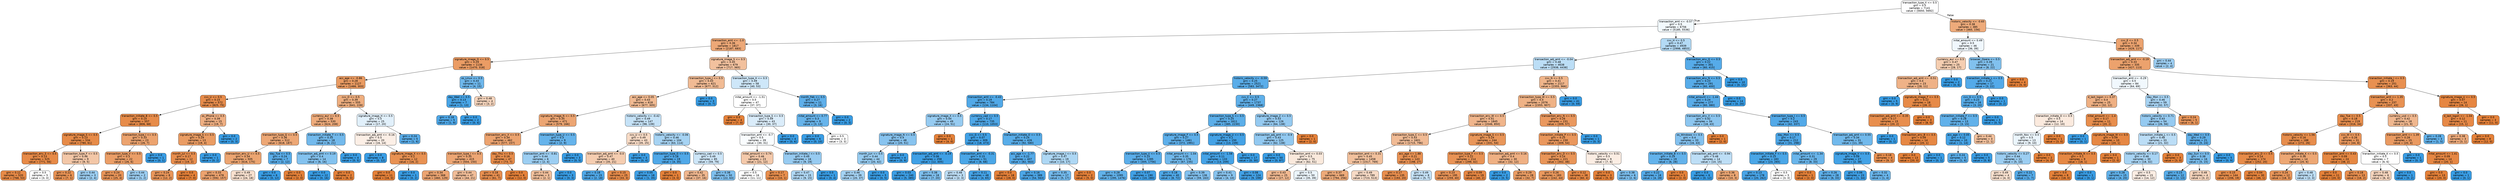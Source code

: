 digraph Tree {
node [shape=box, style="filled, rounded", color="black", fontname="helvetica"] ;
edge [fontname="helvetica"] ;
0 [label="transaction_type_X <= 0.5\ngini = 0.5\nsamples = 7141\nvalue = [5650, 5692]", fillcolor="#fefeff"] ;
1 [label="transaction_amt <= -0.57\ngini = 0.5\nsamples = 6756\nvalue = [5185, 5536]", fillcolor="#f2f9fd"] ;
0 -> 1 [labeldistance=2.5, labelangle=45, headlabel="True"] ;
2 [label="transaction_amt <= -1.0\ngini = 0.36\nsamples = 1817\nvalue = [2187, 683]", fillcolor="#eda877"] ;
1 -> 2 ;
3 [label="signature_image_Q <= 0.5\ngini = 0.29\nsamples = 1138\nvalue = [1470, 318]", fillcolor="#eb9c64"] ;
2 -> 3 ;
4 [label="acc_age <= -0.86\ngini = 0.28\nsamples = 1127\nvalue = [1466, 303]", fillcolor="#ea9b62"] ;
3 -> 4 ;
5 [label="cvv_U <= 0.5\ngini = 0.15\nsamples = 572\nvalue = [825, 75]", fillcolor="#e78c4b"] ;
4 -> 5 ;
6 [label="tranaction_initiate_B <= 0.5\ngini = 0.14\nsamples = 557\nvalue = [806, 68]", fillcolor="#e78c4a"] ;
5 -> 6 ;
7 [label="signature_image_S <= 0.5\ngini = 0.13\nsamples = 534\nvalue = [780, 61]", fillcolor="#e78b48"] ;
6 -> 7 ;
8 [label="transaction_env_S <= 0.5\ngini = 0.13\nsamples = 525\nvalue = [771, 56]", fillcolor="#e78a47"] ;
7 -> 8 ;
9 [label="gini = 0.12\nsamples = 520\nvalue = [768, 53]", fillcolor="#e78a47"] ;
8 -> 9 ;
10 [label="gini = 0.5\nsamples = 5\nvalue = [3, 3]", fillcolor="#ffffff"] ;
8 -> 10 ;
11 [label="transaction_type_F <= 0.5\ngini = 0.46\nsamples = 9\nvalue = [9, 5]", fillcolor="#f3c7a7"] ;
7 -> 11 ;
12 [label="gini = 0.22\nsamples = 6\nvalue = [7, 1]", fillcolor="#e99355"] ;
11 -> 12 ;
13 [label="gini = 0.44\nsamples = 3\nvalue = [2, 4]", fillcolor="#9ccef2"] ;
11 -> 13 ;
14 [label="transaction_type_I <= 0.5\ngini = 0.33\nsamples = 23\nvalue = [26, 7]", fillcolor="#eca36e"] ;
6 -> 14 ;
15 [label="transaction_type_V <= 0.5\ngini = 0.3\nsamples = 22\nvalue = [26, 6]", fillcolor="#eb9e67"] ;
14 -> 15 ;
16 [label="gini = 0.24\nsamples = 20\nvalue = [25, 4]", fillcolor="#e99559"] ;
15 -> 16 ;
17 [label="gini = 0.44\nsamples = 2\nvalue = [1, 2]", fillcolor="#9ccef2"] ;
15 -> 17 ;
18 [label="gini = 0.0\nsamples = 1\nvalue = [0, 1]", fillcolor="#399de5"] ;
14 -> 18 ;
19 [label="os_iPhone <= 0.5\ngini = 0.39\nsamples = 15\nvalue = [19, 7]", fillcolor="#efaf82"] ;
5 -> 19 ;
20 [label="signature_image_S <= 0.5\ngini = 0.29\nsamples = 13\nvalue = [19, 4]", fillcolor="#ea9c63"] ;
19 -> 20 ;
21 [label="month_Jul <= 0.5\ngini = 0.17\nsamples = 12\nvalue = [19, 2]", fillcolor="#e88e4e"] ;
20 -> 21 ;
22 [label="gini = 0.24\nsamples = 8\nvalue = [12, 2]", fillcolor="#e9965a"] ;
21 -> 22 ;
23 [label="gini = 0.0\nsamples = 4\nvalue = [7, 0]", fillcolor="#e58139"] ;
21 -> 23 ;
24 [label="gini = 0.0\nsamples = 1\nvalue = [0, 2]", fillcolor="#399de5"] ;
20 -> 24 ;
25 [label="gini = 0.0\nsamples = 2\nvalue = [0, 3]", fillcolor="#399de5"] ;
19 -> 25 ;
26 [label="cvv_O <= 0.5\ngini = 0.39\nsamples = 555\nvalue = [641, 228]", fillcolor="#eeae7f"] ;
4 -> 26 ;
27 [label="currency_eur <= 0.5\ngini = 0.38\nsamples = 530\nvalue = [624, 208]", fillcolor="#eeab7b"] ;
26 -> 27 ;
28 [label="transaction_type_Q <= 0.5\ngini = 0.36\nsamples = 512\nvalue = [618, 187]", fillcolor="#eda775"] ;
27 -> 28 ;
29 [label="transaction_env_U <= 0.5\ngini = 0.34\nsamples = 505\nvalue = [616, 175]", fillcolor="#eca571"] ;
28 -> 29 ;
30 [label="gini = 0.33\nsamples = 478\nvalue = [592, 157]", fillcolor="#eca26e"] ;
29 -> 30 ;
31 [label="gini = 0.49\nsamples = 27\nvalue = [24, 18]", fillcolor="#f8e0ce"] ;
29 -> 31 ;
32 [label="day_Tue <= 0.5\ngini = 0.24\nsamples = 7\nvalue = [2, 12]", fillcolor="#5aade9"] ;
28 -> 32 ;
33 [label="gini = 0.0\nsamples = 6\nvalue = [0, 12]", fillcolor="#399de5"] ;
32 -> 33 ;
34 [label="gini = 0.0\nsamples = 1\nvalue = [2, 0]", fillcolor="#e58139"] ;
32 -> 34 ;
35 [label="tranaction_initiate_T <= 0.5\ngini = 0.35\nsamples = 18\nvalue = [6, 21]", fillcolor="#72b9ec"] ;
27 -> 35 ;
36 [label="transaction_adj_amt <= 0.19\ngini = 0.4\nsamples = 14\nvalue = [6, 16]", fillcolor="#83c2ef"] ;
35 -> 36 ;
37 [label="gini = 0.0\nsamples = 12\nvalue = [0, 16]", fillcolor="#399de5"] ;
36 -> 37 ;
38 [label="gini = 0.0\nsamples = 2\nvalue = [6, 0]", fillcolor="#e58139"] ;
36 -> 38 ;
39 [label="gini = 0.0\nsamples = 4\nvalue = [0, 5]", fillcolor="#399de5"] ;
35 -> 39 ;
40 [label="signature_image_H <= 0.5\ngini = 0.5\nsamples = 25\nvalue = [17, 20]", fillcolor="#e1f0fb"] ;
26 -> 40 ;
41 [label="transaction_adj_amt <= -0.16\ngini = 0.5\nsamples = 20\nvalue = [16, 14]", fillcolor="#fcefe6"] ;
40 -> 41 ;
42 [label="gini = 0.0\nsamples = 8\nvalue = [0, 12]", fillcolor="#399de5"] ;
41 -> 42 ;
43 [label="signature_image_X <= 0.5\ngini = 0.2\nsamples = 12\nvalue = [16, 2]", fillcolor="#e89152"] ;
41 -> 43 ;
44 [label="gini = 0.0\nsamples = 11\nvalue = [16, 0]", fillcolor="#e58139"] ;
43 -> 44 ;
45 [label="gini = 0.0\nsamples = 1\nvalue = [0, 2]", fillcolor="#399de5"] ;
43 -> 45 ;
46 [label="gini = 0.24\nsamples = 5\nvalue = [1, 6]", fillcolor="#5aade9"] ;
40 -> 46 ;
47 [label="os_Linux <= 0.5\ngini = 0.33\nsamples = 11\nvalue = [4, 15]", fillcolor="#6eb7ec"] ;
3 -> 47 ;
48 [label="day_Wed <= 0.5\ngini = 0.13\nsamples = 7\nvalue = [1, 13]", fillcolor="#48a5e7"] ;
47 -> 48 ;
49 [label="gini = 0.18\nsamples = 5\nvalue = [1, 9]", fillcolor="#4fa8e8"] ;
48 -> 49 ;
50 [label="gini = 0.0\nsamples = 2\nvalue = [0, 4]", fillcolor="#399de5"] ;
48 -> 50 ;
51 [label="gini = 0.48\nsamples = 4\nvalue = [3, 2]", fillcolor="#f6d5bd"] ;
47 -> 51 ;
52 [label="signature_image_S <= 0.5\ngini = 0.45\nsamples = 679\nvalue = [717, 365]", fillcolor="#f2c19e"] ;
2 -> 52 ;
53 [label="transaction_type_J <= 0.5\ngini = 0.43\nsamples = 621\nvalue = [677, 312]", fillcolor="#f1bb94"] ;
52 -> 53 ;
54 [label="acc_age <= 0.05\ngini = 0.43\nsamples = 618\nvalue = [677, 305]", fillcolor="#f1ba92"] ;
53 -> 54 ;
55 [label="signature_image_N <= 0.5\ngini = 0.35\nsamples = 471\nvalue = [579, 166]", fillcolor="#eca572"] ;
54 -> 55 ;
56 [label="transaction_env_X <= 0.5\ngini = 0.34\nsamples = 462\nvalue = [577, 157]", fillcolor="#eca36f"] ;
55 -> 56 ;
57 [label="transaction_type_I <= 0.5\ngini = 0.35\nsamples = 415\nvalue = [504, 150]", fillcolor="#eda674"] ;
56 -> 57 ;
58 [label="gini = 0.34\nsamples = 368\nvalue = [460, 129]", fillcolor="#eca471"] ;
57 -> 58 ;
59 [label="gini = 0.44\nsamples = 47\nvalue = [44, 21]", fillcolor="#f1bd98"] ;
57 -> 59 ;
60 [label="day_Thu <= 0.5\ngini = 0.16\nsamples = 47\nvalue = [73, 7]", fillcolor="#e78d4c"] ;
56 -> 60 ;
61 [label="gini = 0.18\nsamples = 41\nvalue = [61, 7]", fillcolor="#e88f50"] ;
60 -> 61 ;
62 [label="gini = 0.0\nsamples = 6\nvalue = [12, 0]", fillcolor="#e58139"] ;
60 -> 62 ;
63 [label="transaction_type_U <= 0.5\ngini = 0.3\nsamples = 9\nvalue = [2, 9]", fillcolor="#65b3eb"] ;
55 -> 63 ;
64 [label="transaction_amt <= -0.81\ngini = 0.44\nsamples = 6\nvalue = [2, 4]", fillcolor="#9ccef2"] ;
63 -> 64 ;
65 [label="gini = 0.44\nsamples = 3\nvalue = [2, 1]", fillcolor="#f2c09c"] ;
64 -> 65 ;
66 [label="gini = 0.0\nsamples = 3\nvalue = [0, 3]", fillcolor="#399de5"] ;
64 -> 66 ;
67 [label="gini = 0.0\nsamples = 3\nvalue = [0, 5]", fillcolor="#399de5"] ;
63 -> 67 ;
68 [label="historic_velocity <= -0.42\ngini = 0.49\nsamples = 147\nvalue = [98, 139]", fillcolor="#c5e2f7"] ;
54 -> 68 ;
69 [label="cvv_U <= 0.5\ngini = 0.49\nsamples = 43\nvalue = [35, 25]", fillcolor="#f8dbc6"] ;
68 -> 69 ;
70 [label="transaction_adj_amt <= -0.0\ngini = 0.47\nsamples = 40\nvalue = [35, 21]", fillcolor="#f5cdb0"] ;
69 -> 70 ;
71 [label="gini = 0.18\nsamples = 15\nvalue = [2, 18]", fillcolor="#4fa8e8"] ;
70 -> 71 ;
72 [label="gini = 0.15\nsamples = 25\nvalue = [33, 3]", fillcolor="#e78c4b"] ;
70 -> 72 ;
73 [label="gini = 0.0\nsamples = 3\nvalue = [0, 4]", fillcolor="#399de5"] ;
69 -> 73 ;
74 [label="historic_velocity <= -0.06\ngini = 0.46\nsamples = 104\nvalue = [63, 114]", fillcolor="#a6d3f3"] ;
68 -> 74 ;
75 [label="transaction_type_G <= 0.5\ngini = 0.18\nsamples = 19\nvalue = [4, 35]", fillcolor="#50a8e8"] ;
74 -> 75 ;
76 [label="gini = 0.05\nsamples = 18\nvalue = [1, 35]", fillcolor="#3fa0e6"] ;
75 -> 76 ;
77 [label="gini = 0.0\nsamples = 1\nvalue = [3, 0]", fillcolor="#e58139"] ;
75 -> 77 ;
78 [label="currency_cad <= 0.5\ngini = 0.49\nsamples = 85\nvalue = [59, 79]", fillcolor="#cde6f8"] ;
74 -> 78 ;
79 [label="gini = 0.42\nsamples = 35\nvalue = [37, 16]", fillcolor="#f0b78f"] ;
78 -> 79 ;
80 [label="gini = 0.38\nsamples = 50\nvalue = [22, 63]", fillcolor="#7ebfee"] ;
78 -> 80 ;
81 [label="gini = 0.0\nsamples = 3\nvalue = [0, 7]", fillcolor="#399de5"] ;
53 -> 81 ;
82 [label="transaction_type_H <= 0.5\ngini = 0.49\nsamples = 58\nvalue = [40, 53]", fillcolor="#cee7f9"] ;
52 -> 82 ;
83 [label="inital_amount <= -1.51\ngini = 0.5\nsamples = 47\nvalue = [37, 37]", fillcolor="#ffffff"] ;
82 -> 83 ;
84 [label="gini = 0.0\nsamples = 4\nvalue = [7, 0]", fillcolor="#e58139"] ;
83 -> 84 ;
85 [label="transaction_type_S <= 0.5\ngini = 0.49\nsamples = 43\nvalue = [30, 37]", fillcolor="#daecfa"] ;
83 -> 85 ;
86 [label="transaction_amt <= -0.7\ngini = 0.5\nsamples = 39\nvalue = [30, 31]", fillcolor="#f9fcfe"] ;
85 -> 86 ;
87 [label="inital_amount <= 0.74\ngini = 0.46\nsamples = 23\nvalue = [21, 12]", fillcolor="#f4c9aa"] ;
86 -> 87 ;
88 [label="gini = 0.5\nsamples = 16\nvalue = [11, 11]", fillcolor="#ffffff"] ;
87 -> 88 ;
89 [label="gini = 0.17\nsamples = 7\nvalue = [10, 1]", fillcolor="#e88e4d"] ;
87 -> 89 ;
90 [label="tranaction_initiate_I <= 0.5\ngini = 0.44\nsamples = 16\nvalue = [9, 19]", fillcolor="#97cbf1"] ;
86 -> 90 ;
91 [label="gini = 0.47\nsamples = 15\nvalue = [9, 15]", fillcolor="#b0d8f5"] ;
90 -> 91 ;
92 [label="gini = 0.0\nsamples = 1\nvalue = [0, 4]", fillcolor="#399de5"] ;
90 -> 92 ;
93 [label="gini = 0.0\nsamples = 4\nvalue = [0, 6]", fillcolor="#399de5"] ;
85 -> 93 ;
94 [label="month_Feb <= 0.5\ngini = 0.27\nsamples = 11\nvalue = [3, 16]", fillcolor="#5eafea"] ;
82 -> 94 ;
95 [label="inital_amount <= 0.77\ngini = 0.3\nsamples = 9\nvalue = [3, 13]", fillcolor="#67b4eb"] ;
94 -> 95 ;
96 [label="gini = 0.0\nsamples = 6\nvalue = [0, 10]", fillcolor="#399de5"] ;
95 -> 96 ;
97 [label="gini = 0.5\nsamples = 3\nvalue = [3, 3]", fillcolor="#ffffff"] ;
95 -> 97 ;
98 [label="gini = 0.0\nsamples = 2\nvalue = [0, 3]", fillcolor="#399de5"] ;
94 -> 98 ;
99 [label="cvv_H <= 0.5\ngini = 0.47\nsamples = 4939\nvalue = [2998, 4853]", fillcolor="#b3daf5"] ;
1 -> 99 ;
100 [label="transaction_adj_amt <= -0.04\ngini = 0.48\nsamples = 4638\nvalue = [2938, 4438]", fillcolor="#bcdef6"] ;
99 -> 100 ;
101 [label="historic_velocity <= -0.59\ngini = 0.25\nsamples = 2521\nvalue = [583, 3472]", fillcolor="#5aade9"] ;
100 -> 101 ;
102 [label="transaction_amt <= -0.43\ngini = 0.19\nsamples = 784\nvalue = [134, 1104]", fillcolor="#51a9e8"] ;
101 -> 102 ;
103 [label="signature_image_X <= 0.5\ngini = 0.44\nsamples = 49\nvalue = [24, 51]", fillcolor="#96cbf1"] ;
102 -> 103 ;
104 [label="signature_image_N <= 0.5\ngini = 0.4\nsamples = 48\nvalue = [20, 51]", fillcolor="#87c3ef"] ;
103 -> 104 ;
105 [label="month_Jun <= 0.5\ngini = 0.44\nsamples = 44\nvalue = [20, 42]", fillcolor="#97ccf1"] ;
104 -> 105 ;
106 [label="gini = 0.46\nsamples = 39\nvalue = [20, 37]", fillcolor="#a4d2f3"] ;
105 -> 106 ;
107 [label="gini = 0.0\nsamples = 5\nvalue = [0, 5]", fillcolor="#399de5"] ;
105 -> 107 ;
108 [label="gini = 0.0\nsamples = 4\nvalue = [0, 9]", fillcolor="#399de5"] ;
104 -> 108 ;
109 [label="gini = 0.0\nsamples = 1\nvalue = [4, 0]", fillcolor="#e58139"] ;
103 -> 109 ;
110 [label="currency_cad <= 0.5\ngini = 0.17\nsamples = 735\nvalue = [110, 1053]", fillcolor="#4ea7e8"] ;
102 -> 110 ;
111 [label="cvv_G <= 0.5\ngini = 0.07\nsamples = 309\nvalue = [18, 473]", fillcolor="#41a1e6"] ;
110 -> 111 ;
112 [label="transaction_adj_amt <= -0.19\ngini = 0.06\nsamples = 258\nvalue = [12, 405]", fillcolor="#3fa0e6"] ;
111 -> 112 ;
113 [label="gini = 0.03\nsamples = 240\nvalue = [5, 385]", fillcolor="#3c9ee5"] ;
112 -> 113 ;
114 [label="gini = 0.38\nsamples = 18\nvalue = [7, 20]", fillcolor="#7ebfee"] ;
112 -> 114 ;
115 [label="transaction_amt <= -0.31\ngini = 0.15\nsamples = 51\nvalue = [6, 68]", fillcolor="#4aa6e7"] ;
111 -> 115 ;
116 [label="gini = 0.48\nsamples = 3\nvalue = [2, 3]", fillcolor="#bddef6"] ;
115 -> 116 ;
117 [label="gini = 0.11\nsamples = 48\nvalue = [4, 65]", fillcolor="#45a3e7"] ;
115 -> 117 ;
118 [label="tranaction_initiate_O <= 0.5\ngini = 0.24\nsamples = 426\nvalue = [92, 580]", fillcolor="#58ade9"] ;
110 -> 118 ;
119 [label="acc_age <= -1.77\ngini = 0.22\nsamples = 407\nvalue = [82, 563]", fillcolor="#56abe9"] ;
118 -> 119 ;
120 [label="gini = 0.0\nsamples = 18\nvalue = [28, 0]", fillcolor="#e58139"] ;
119 -> 120 ;
121 [label="gini = 0.16\nsamples = 389\nvalue = [54, 563]", fillcolor="#4ca6e7"] ;
119 -> 121 ;
122 [label="signature_image_I <= 0.5\ngini = 0.47\nsamples = 19\nvalue = [10, 17]", fillcolor="#add7f4"] ;
118 -> 122 ;
123 [label="gini = 0.35\nsamples = 17\nvalue = [5, 17]", fillcolor="#73baed"] ;
122 -> 123 ;
124 [label="gini = 0.0\nsamples = 2\nvalue = [5, 0]", fillcolor="#e58139"] ;
122 -> 124 ;
125 [label="cvv_C <= 0.5\ngini = 0.27\nsamples = 1737\nvalue = [449, 2368]", fillcolor="#5fb0ea"] ;
101 -> 125 ;
126 [label="transaction_type_S <= 0.5\ngini = 0.25\nsamples = 1611\nvalue = [385, 2230]", fillcolor="#5baee9"] ;
125 -> 126 ;
127 [label="signature_image_F <= 0.5\ngini = 0.27\nsamples = 1461\nvalue = [372, 1991]", fillcolor="#5eafea"] ;
126 -> 127 ;
128 [label="transaction_type_U <= 0.5\ngini = 0.25\nsamples = 1285\nvalue = [305, 1756]", fillcolor="#5baeea"] ;
127 -> 128 ;
129 [label="gini = 0.28\nsamples = 1095\nvalue = [295, 1476]", fillcolor="#61b1ea"] ;
128 -> 129 ;
130 [label="gini = 0.07\nsamples = 190\nvalue = [10, 280]", fillcolor="#40a0e6"] ;
128 -> 130 ;
131 [label="inital_amount <= -1.04\ngini = 0.35\nsamples = 176\nvalue = [67, 235]", fillcolor="#71b9ec"] ;
127 -> 131 ;
132 [label="gini = 0.18\nsamples = 40\nvalue = [8, 72]", fillcolor="#4fa8e8"] ;
131 -> 132 ;
133 [label="gini = 0.39\nsamples = 136\nvalue = [59, 163]", fillcolor="#81c0ee"] ;
131 -> 133 ;
134 [label="signature_image_U <= 0.5\ngini = 0.1\nsamples = 150\nvalue = [13, 239]", fillcolor="#44a2e6"] ;
126 -> 134 ;
135 [label="inital_amount <= -1.58\ngini = 0.11\nsamples = 133\nvalue = [13, 209]", fillcolor="#45a3e7"] ;
134 -> 135 ;
136 [label="gini = 0.41\nsamples = 9\nvalue = [4, 10]", fillcolor="#88c4ef"] ;
135 -> 136 ;
137 [label="gini = 0.08\nsamples = 124\nvalue = [9, 199]", fillcolor="#42a1e6"] ;
135 -> 137 ;
138 [label="gini = 0.0\nsamples = 17\nvalue = [0, 30]", fillcolor="#399de5"] ;
134 -> 138 ;
139 [label="signature_image_Z <= 0.5\ngini = 0.43\nsamples = 126\nvalue = [64, 138]", fillcolor="#95caf1"] ;
125 -> 139 ;
140 [label="transaction_adj_amt <= -0.9\ngini = 0.43\nsamples = 125\nvalue = [62, 138]", fillcolor="#92c9f1"] ;
139 -> 140 ;
141 [label="gini = 0.0\nsamples = 50\nvalue = [0, 87]", fillcolor="#399de5"] ;
140 -> 141 ;
142 [label="transaction_amt <= 0.03\ngini = 0.5\nsamples = 75\nvalue = [62, 51]", fillcolor="#fae9dc"] ;
140 -> 142 ;
143 [label="gini = 0.43\nsamples = 25\nvalue = [27, 12]", fillcolor="#f1b991"] ;
142 -> 143 ;
144 [label="gini = 0.5\nsamples = 50\nvalue = [35, 39]", fillcolor="#ebf5fc"] ;
142 -> 144 ;
145 [label="gini = 0.0\nsamples = 1\nvalue = [2, 0]", fillcolor="#e58139"] ;
139 -> 145 ;
146 [label="cvv_N <= 0.5\ngini = 0.41\nsamples = 2117\nvalue = [2355, 966]", fillcolor="#f0b58a"] ;
100 -> 146 ;
147 [label="transaction_type_W <= 0.5\ngini = 0.4\nsamples = 2076\nvalue = [2355, 907]", fillcolor="#efb285"] ;
146 -> 147 ;
148 [label="transaction_env_W <= 0.5\ngini = 0.41\nsamples = 1845\nvalue = [2046, 850]", fillcolor="#f0b58b"] ;
147 -> 148 ;
149 [label="transaction_type_C <= 0.5\ngini = 0.43\nsamples = 1601\nvalue = [1715, 796]", fillcolor="#f1bb95"] ;
148 -> 149 ;
150 [label="transaction_amt <= 0.31\ngini = 0.45\nsamples = 1458\nvalue = [1517, 769]", fillcolor="#f2c19d"] ;
149 -> 150 ;
151 [label="gini = 0.37\nsamples = 669\nvalue = [794, 256]", fillcolor="#edaa79"] ;
150 -> 151 ;
152 [label="gini = 0.49\nsamples = 789\nvalue = [723, 513]", fillcolor="#f7dac5"] ;
150 -> 152 ;
153 [label="acc_age <= 1.88\ngini = 0.21\nsamples = 143\nvalue = [198, 27]", fillcolor="#e99254"] ;
149 -> 153 ;
154 [label="gini = 0.17\nsamples = 135\nvalue = [193, 20]", fillcolor="#e88e4e"] ;
153 -> 154 ;
155 [label="gini = 0.49\nsamples = 8\nvalue = [5, 7]", fillcolor="#c6e3f8"] ;
153 -> 155 ;
156 [label="signature_image_S <= 0.5\ngini = 0.24\nsamples = 244\nvalue = [331, 54]", fillcolor="#e99659"] ;
148 -> 156 ;
157 [label="transaction_type_F <= 0.5\ngini = 0.22\nsamples = 214\nvalue = [299, 42]", fillcolor="#e99355"] ;
156 -> 157 ;
158 [label="gini = 0.23\nsamples = 195\nvalue = [259, 40]", fillcolor="#e99458"] ;
157 -> 158 ;
159 [label="gini = 0.09\nsamples = 19\nvalue = [40, 2]", fillcolor="#e68743"] ;
157 -> 159 ;
160 [label="transaction_adj_amt <= 0.16\ngini = 0.4\nsamples = 30\nvalue = [32, 12]", fillcolor="#efb083"] ;
156 -> 160 ;
161 [label="gini = 0.0\nsamples = 2\nvalue = [0, 5]", fillcolor="#399de5"] ;
160 -> 161 ;
162 [label="gini = 0.29\nsamples = 28\nvalue = [32, 7]", fillcolor="#eb9d64"] ;
160 -> 162 ;
163 [label="transaction_env_N <= 0.5\ngini = 0.26\nsamples = 231\nvalue = [309, 57]", fillcolor="#ea985e"] ;
147 -> 163 ;
164 [label="tranaction_initiate_P <= 0.5\ngini = 0.25\nsamples = 230\nvalue = [309, 54]", fillcolor="#ea975c"] ;
163 -> 164 ;
165 [label="transaction_env_D <= 0.5\ngini = 0.24\nsamples = 221\nvalue = [302, 48]", fillcolor="#e99558"] ;
164 -> 165 ;
166 [label="gini = 0.26\nsamples = 183\nvalue = [242, 44]", fillcolor="#ea985d"] ;
165 -> 166 ;
167 [label="gini = 0.12\nsamples = 38\nvalue = [60, 4]", fillcolor="#e78946"] ;
165 -> 167 ;
168 [label="historic_velocity <= 0.51\ngini = 0.5\nsamples = 9\nvalue = [7, 6]", fillcolor="#fbede3"] ;
164 -> 168 ;
169 [label="gini = 0.0\nsamples = 3\nvalue = [5, 0]", fillcolor="#e58139"] ;
168 -> 169 ;
170 [label="gini = 0.38\nsamples = 6\nvalue = [2, 6]", fillcolor="#7bbeee"] ;
168 -> 170 ;
171 [label="gini = 0.0\nsamples = 1\nvalue = [0, 3]", fillcolor="#399de5"] ;
163 -> 171 ;
172 [label="gini = 0.0\nsamples = 41\nvalue = [0, 59]", fillcolor="#399de5"] ;
146 -> 172 ;
173 [label="transaction_env_Q <= 0.5\ngini = 0.22\nsamples = 301\nvalue = [60, 415]", fillcolor="#56abe9"] ;
99 -> 173 ;
174 [label="transaction_env_N <= 0.5\ngini = 0.23\nsamples = 291\nvalue = [60, 400]", fillcolor="#57ace9"] ;
173 -> 174 ;
175 [label="inital_amount <= -1.44\ngini = 0.24\nsamples = 277\nvalue = [60, 380]", fillcolor="#58ace9"] ;
174 -> 175 ;
176 [label="transaction_env_X <= 0.5\ngini = 0.42\nsamples = 34\nvalue = [18, 43]", fillcolor="#8cc6f0"] ;
175 -> 176 ;
177 [label="os_Windows <= 0.5\ngini = 0.4\nsamples = 33\nvalue = [16, 43]", fillcolor="#83c1ef"] ;
176 -> 177 ;
178 [label="tranaction_initiate_B <= 0.5\ngini = 0.29\nsamples = 19\nvalue = [6, 28]", fillcolor="#63b2eb"] ;
177 -> 178 ;
179 [label="gini = 0.22\nsamples = 18\nvalue = [4, 28]", fillcolor="#55abe9"] ;
178 -> 179 ;
180 [label="gini = 0.0\nsamples = 1\nvalue = [2, 0]", fillcolor="#e58139"] ;
178 -> 180 ;
181 [label="transaction_adj_amt <= -0.94\ngini = 0.48\nsamples = 14\nvalue = [10, 15]", fillcolor="#bddef6"] ;
177 -> 181 ;
182 [label="gini = 0.0\nsamples = 6\nvalue = [0, 12]", fillcolor="#399de5"] ;
181 -> 182 ;
183 [label="gini = 0.36\nsamples = 8\nvalue = [10, 3]", fillcolor="#eda774"] ;
181 -> 183 ;
184 [label="gini = 0.0\nsamples = 1\nvalue = [2, 0]", fillcolor="#e58139"] ;
176 -> 184 ;
185 [label="transaction_type_I <= 0.5\ngini = 0.2\nsamples = 243\nvalue = [42, 337]", fillcolor="#52a9e8"] ;
175 -> 185 ;
186 [label="day_Mon <= 0.5\ngini = 0.17\nsamples = 212\nvalue = [31, 298]", fillcolor="#4ea7e8"] ;
185 -> 186 ;
187 [label="tranaction_initiate_F <= 0.5\ngini = 0.15\nsamples = 183\nvalue = [23, 265]", fillcolor="#4aa6e7"] ;
186 -> 187 ;
188 [label="gini = 0.13\nsamples = 178\nvalue = [20, 262]", fillcolor="#48a4e7"] ;
187 -> 188 ;
189 [label="gini = 0.5\nsamples = 5\nvalue = [3, 3]", fillcolor="#ffffff"] ;
187 -> 189 ;
190 [label="inital_amount <= -1.34\ngini = 0.31\nsamples = 29\nvalue = [8, 33]", fillcolor="#69b5eb"] ;
186 -> 190 ;
191 [label="gini = 0.0\nsamples = 1\nvalue = [2, 0]", fillcolor="#e58139"] ;
190 -> 191 ;
192 [label="gini = 0.26\nsamples = 28\nvalue = [6, 33]", fillcolor="#5dafea"] ;
190 -> 192 ;
193 [label="transaction_adj_amt <= 0.55\ngini = 0.34\nsamples = 31\nvalue = [11, 39]", fillcolor="#71b9ec"] ;
185 -> 193 ;
194 [label="signature_image_V <= 0.5\ngini = 0.09\nsamples = 27\nvalue = [2, 38]", fillcolor="#43a2e6"] ;
193 -> 194 ;
195 [label="gini = 0.06\nsamples = 23\nvalue = [1, 34]", fillcolor="#3fa0e6"] ;
194 -> 195 ;
196 [label="gini = 0.32\nsamples = 4\nvalue = [1, 4]", fillcolor="#6ab6ec"] ;
194 -> 196 ;
197 [label="gini = 0.18\nsamples = 4\nvalue = [9, 1]", fillcolor="#e88f4f"] ;
193 -> 197 ;
198 [label="gini = 0.0\nsamples = 14\nvalue = [0, 20]", fillcolor="#399de5"] ;
174 -> 198 ;
199 [label="gini = 0.0\nsamples = 10\nvalue = [0, 15]", fillcolor="#399de5"] ;
173 -> 199 ;
200 [label="historic_velocity <= -0.65\ngini = 0.38\nsamples = 385\nvalue = [465, 156]", fillcolor="#eeab7b"] ;
0 -> 200 [labeldistance=2.5, labelangle=-45, headlabel="False"] ;
201 [label="inital_amount <= 0.49\ngini = 0.5\nsamples = 46\nvalue = [36, 39]", fillcolor="#f0f7fd"] ;
200 -> 201 ;
202 [label="currency_eur <= 0.5\ngini = 0.47\nsamples = 25\nvalue = [28, 17]", fillcolor="#f5ceb1"] ;
201 -> 202 ;
203 [label="transaction_adj_amt <= -0.51\ngini = 0.4\nsamples = 23\nvalue = [28, 11]", fillcolor="#efb287"] ;
202 -> 203 ;
204 [label="gini = 0.0\nsamples = 5\nvalue = [0, 9]", fillcolor="#399de5"] ;
203 -> 204 ;
205 [label="signature_image_F <= 0.5\ngini = 0.12\nsamples = 18\nvalue = [28, 2]", fillcolor="#e78a47"] ;
203 -> 205 ;
206 [label="transaction_adj_amt <= -0.35\ngini = 0.17\nsamples = 15\nvalue = [20, 2]", fillcolor="#e88e4d"] ;
205 -> 206 ;
207 [label="gini = 0.0\nsamples = 1\nvalue = [0, 1]", fillcolor="#399de5"] ;
206 -> 207 ;
208 [label="transaction_env_B <= 0.5\ngini = 0.09\nsamples = 14\nvalue = [20, 1]", fillcolor="#e68743"] ;
206 -> 208 ;
209 [label="gini = 0.0\nsamples = 13\nvalue = [20, 0]", fillcolor="#e58139"] ;
208 -> 209 ;
210 [label="gini = 0.0\nsamples = 1\nvalue = [0, 1]", fillcolor="#399de5"] ;
208 -> 210 ;
211 [label="gini = 0.0\nsamples = 3\nvalue = [8, 0]", fillcolor="#e58139"] ;
205 -> 211 ;
212 [label="gini = 0.0\nsamples = 2\nvalue = [0, 6]", fillcolor="#399de5"] ;
202 -> 212 ;
213 [label="browser_Opera <= 0.5\ngini = 0.39\nsamples = 21\nvalue = [8, 22]", fillcolor="#81c1ee"] ;
201 -> 213 ;
214 [label="tranaction_initiate_L <= 0.5\ngini = 0.21\nsamples = 17\nvalue = [3, 22]", fillcolor="#54aae9"] ;
213 -> 214 ;
215 [label="cvv_G <= 0.5\ngini = 0.23\nsamples = 16\nvalue = [3, 20]", fillcolor="#57ace9"] ;
214 -> 215 ;
216 [label="tranaction_initiate_F <= 0.5\ngini = 0.28\nsamples = 13\nvalue = [3, 15]", fillcolor="#61b1ea"] ;
215 -> 216 ;
217 [label="acc_age <= 0.05\ngini = 0.12\nsamples = 10\nvalue = [1, 14]", fillcolor="#47a4e7"] ;
216 -> 217 ;
218 [label="gini = 0.24\nsamples = 5\nvalue = [1, 6]", fillcolor="#5aade9"] ;
217 -> 218 ;
219 [label="gini = 0.0\nsamples = 5\nvalue = [0, 8]", fillcolor="#399de5"] ;
217 -> 219 ;
220 [label="gini = 0.44\nsamples = 3\nvalue = [2, 1]", fillcolor="#f2c09c"] ;
216 -> 220 ;
221 [label="gini = 0.0\nsamples = 3\nvalue = [0, 5]", fillcolor="#399de5"] ;
215 -> 221 ;
222 [label="gini = 0.0\nsamples = 1\nvalue = [0, 2]", fillcolor="#399de5"] ;
214 -> 222 ;
223 [label="gini = 0.0\nsamples = 4\nvalue = [5, 0]", fillcolor="#e58139"] ;
213 -> 223 ;
224 [label="cvv_E <= 0.5\ngini = 0.34\nsamples = 339\nvalue = [429, 117]", fillcolor="#eca36f"] ;
200 -> 224 ;
225 [label="transaction_adj_amt <= -0.19\ngini = 0.33\nsamples = 335\nvalue = [427, 113]", fillcolor="#eca26d"] ;
224 -> 225 ;
226 [label="transaction_amt <= -0.29\ngini = 0.5\nsamples = 84\nvalue = [64, 69]", fillcolor="#f1f8fd"] ;
225 -> 226 ;
227 [label="d_last_logon <= 0.37\ngini = 0.4\nsamples = 25\nvalue = [32, 12]", fillcolor="#efb083"] ;
226 -> 227 ;
228 [label="tranaction_initiate_O <= 0.5\ngini = 0.5\nsamples = 14\nvalue = [12, 10]", fillcolor="#fbeade"] ;
227 -> 228 ;
229 [label="month_Nov <= 0.5\ngini = 0.5\nsamples = 13\nvalue = [9, 10]", fillcolor="#ebf5fc"] ;
228 -> 229 ;
230 [label="historic_velocity <= 0.27\ngini = 0.44\nsamples = 11\nvalue = [5, 10]", fillcolor="#9ccef2"] ;
229 -> 230 ;
231 [label="gini = 0.49\nsamples = 4\nvalue = [4, 3]", fillcolor="#f8e0ce"] ;
230 -> 231 ;
232 [label="gini = 0.22\nsamples = 7\nvalue = [1, 7]", fillcolor="#55abe9"] ;
230 -> 232 ;
233 [label="gini = 0.0\nsamples = 2\nvalue = [4, 0]", fillcolor="#e58139"] ;
229 -> 233 ;
234 [label="gini = 0.0\nsamples = 1\nvalue = [3, 0]", fillcolor="#e58139"] ;
228 -> 234 ;
235 [label="inital_amount <= -1.4\ngini = 0.17\nsamples = 11\nvalue = [20, 2]", fillcolor="#e88e4d"] ;
227 -> 235 ;
236 [label="gini = 0.0\nsamples = 1\nvalue = [0, 1]", fillcolor="#399de5"] ;
235 -> 236 ;
237 [label="signature_image_W <= 0.5\ngini = 0.09\nsamples = 10\nvalue = [20, 1]", fillcolor="#e68743"] ;
235 -> 237 ;
238 [label="tranaction_initiate_N <= 0.5\ngini = 0.1\nsamples = 9\nvalue = [18, 1]", fillcolor="#e68844"] ;
237 -> 238 ;
239 [label="gini = 0.0\nsamples = 8\nvalue = [18, 0]", fillcolor="#e58139"] ;
238 -> 239 ;
240 [label="gini = 0.0\nsamples = 1\nvalue = [0, 1]", fillcolor="#399de5"] ;
238 -> 240 ;
241 [label="gini = 0.0\nsamples = 1\nvalue = [2, 0]", fillcolor="#e58139"] ;
237 -> 241 ;
242 [label="day_Mon <= 0.5\ngini = 0.46\nsamples = 59\nvalue = [32, 57]", fillcolor="#a8d4f4"] ;
226 -> 242 ;
243 [label="historic_velocity <= 0.71\ngini = 0.43\nsamples = 54\nvalue = [26, 56]", fillcolor="#95caf1"] ;
242 -> 243 ;
244 [label="tranaction_initiate_L <= 0.5\ngini = 0.48\nsamples = 33\nvalue = [21, 32]", fillcolor="#bbddf6"] ;
243 -> 244 ;
245 [label="historic_velocity <= 0.17\ngini = 0.46\nsamples = 30\nvalue = [18, 32]", fillcolor="#a8d4f4"] ;
244 -> 245 ;
246 [label="gini = 0.28\nsamples = 15\nvalue = [4, 20]", fillcolor="#61b1ea"] ;
245 -> 246 ;
247 [label="gini = 0.5\nsamples = 15\nvalue = [14, 12]", fillcolor="#fbede3"] ;
245 -> 247 ;
248 [label="gini = 0.0\nsamples = 3\nvalue = [3, 0]", fillcolor="#e58139"] ;
244 -> 248 ;
249 [label="day_Wed <= 0.5\ngini = 0.29\nsamples = 21\nvalue = [5, 24]", fillcolor="#62b1ea"] ;
243 -> 249 ;
250 [label="day_Sun <= 0.5\ngini = 0.38\nsamples = 16\nvalue = [5, 15]", fillcolor="#7bbeee"] ;
249 -> 250 ;
251 [label="gini = 0.23\nsamples = 12\nvalue = [2, 13]", fillcolor="#57ace9"] ;
250 -> 251 ;
252 [label="gini = 0.48\nsamples = 4\nvalue = [3, 2]", fillcolor="#f6d5bd"] ;
250 -> 252 ;
253 [label="gini = 0.0\nsamples = 5\nvalue = [0, 9]", fillcolor="#399de5"] ;
249 -> 253 ;
254 [label="gini = 0.24\nsamples = 5\nvalue = [6, 1]", fillcolor="#e9965a"] ;
242 -> 254 ;
255 [label="tranaction_initiate_I <= 0.5\ngini = 0.19\nsamples = 251\nvalue = [363, 44]", fillcolor="#e89051"] ;
225 -> 255 ;
256 [label="transaction_amt <= 1.35\ngini = 0.2\nsamples = 237\nvalue = [337, 43]", fillcolor="#e89152"] ;
255 -> 256 ;
257 [label="day_Tue <= 0.5\ngini = 0.18\nsamples = 219\nvalue = [316, 34]", fillcolor="#e88f4e"] ;
256 -> 257 ;
258 [label="historic_velocity <= 1.56\ngini = 0.16\nsamples = 188\nvalue = [272, 26]", fillcolor="#e78d4c"] ;
257 -> 258 ;
259 [label="transaction_env_D <= 0.5\ngini = 0.14\nsamples = 174\nvalue = [252, 20]", fillcolor="#e78b49"] ;
258 -> 259 ;
260 [label="gini = 0.15\nsamples = 144\nvalue = [206, 19]", fillcolor="#e78d4b"] ;
259 -> 260 ;
261 [label="gini = 0.04\nsamples = 30\nvalue = [46, 1]", fillcolor="#e6843d"] ;
259 -> 261 ;
262 [label="tranaction_initiate_K <= 0.5\ngini = 0.36\nsamples = 14\nvalue = [20, 6]", fillcolor="#eda774"] ;
258 -> 262 ;
263 [label="gini = 0.24\nsamples = 12\nvalue = [18, 3]", fillcolor="#e9965a"] ;
262 -> 263 ;
264 [label="gini = 0.48\nsamples = 2\nvalue = [2, 3]", fillcolor="#bddef6"] ;
262 -> 264 ;
265 [label="cvv_W <= 0.5\ngini = 0.26\nsamples = 31\nvalue = [44, 8]", fillcolor="#ea985d"] ;
257 -> 265 ;
266 [label="transaction_amt <= 0.43\ngini = 0.09\nsamples = 24\nvalue = [38, 2]", fillcolor="#e68843"] ;
265 -> 266 ;
267 [label="gini = 0.0\nsamples = 11\nvalue = [20, 0]", fillcolor="#e58139"] ;
266 -> 267 ;
268 [label="gini = 0.18\nsamples = 13\nvalue = [18, 2]", fillcolor="#e88f4f"] ;
266 -> 268 ;
269 [label="tranaction_initiate_K <= 0.5\ngini = 0.5\nsamples = 7\nvalue = [6, 6]", fillcolor="#ffffff"] ;
265 -> 269 ;
270 [label="gini = 0.48\nsamples = 6\nvalue = [6, 4]", fillcolor="#f6d5bd"] ;
269 -> 270 ;
271 [label="gini = 0.0\nsamples = 1\nvalue = [0, 2]", fillcolor="#399de5"] ;
269 -> 271 ;
272 [label="currency_usd <= 0.5\ngini = 0.42\nsamples = 18\nvalue = [21, 9]", fillcolor="#f0b78e"] ;
256 -> 272 ;
273 [label="transaction_amt <= 1.39\ngini = 0.28\nsamples = 15\nvalue = [20, 4]", fillcolor="#ea9a61"] ;
272 -> 273 ;
274 [label="gini = 0.0\nsamples = 1\nvalue = [0, 3]", fillcolor="#399de5"] ;
273 -> 274 ;
275 [label="inital_amount <= 1.41\ngini = 0.09\nsamples = 14\nvalue = [20, 1]", fillcolor="#e68743"] ;
273 -> 275 ;
276 [label="gini = 0.0\nsamples = 13\nvalue = [20, 0]", fillcolor="#e58139"] ;
275 -> 276 ;
277 [label="gini = 0.0\nsamples = 1\nvalue = [0, 1]", fillcolor="#399de5"] ;
275 -> 277 ;
278 [label="gini = 0.28\nsamples = 3\nvalue = [1, 5]", fillcolor="#61b1ea"] ;
272 -> 278 ;
279 [label="signature_image_U <= 0.5\ngini = 0.07\nsamples = 14\nvalue = [26, 1]", fillcolor="#e68641"] ;
255 -> 279 ;
280 [label="d_last_logon <= -1.04\ngini = 0.12\nsamples = 11\nvalue = [15, 1]", fillcolor="#e78946"] ;
279 -> 280 ;
281 [label="gini = 0.38\nsamples = 3\nvalue = [3, 1]", fillcolor="#eeab7b"] ;
280 -> 281 ;
282 [label="gini = 0.0\nsamples = 8\nvalue = [12, 0]", fillcolor="#e58139"] ;
280 -> 282 ;
283 [label="gini = 0.0\nsamples = 3\nvalue = [11, 0]", fillcolor="#e58139"] ;
279 -> 283 ;
284 [label="gini = 0.44\nsamples = 4\nvalue = [2, 4]", fillcolor="#9ccef2"] ;
224 -> 284 ;
}